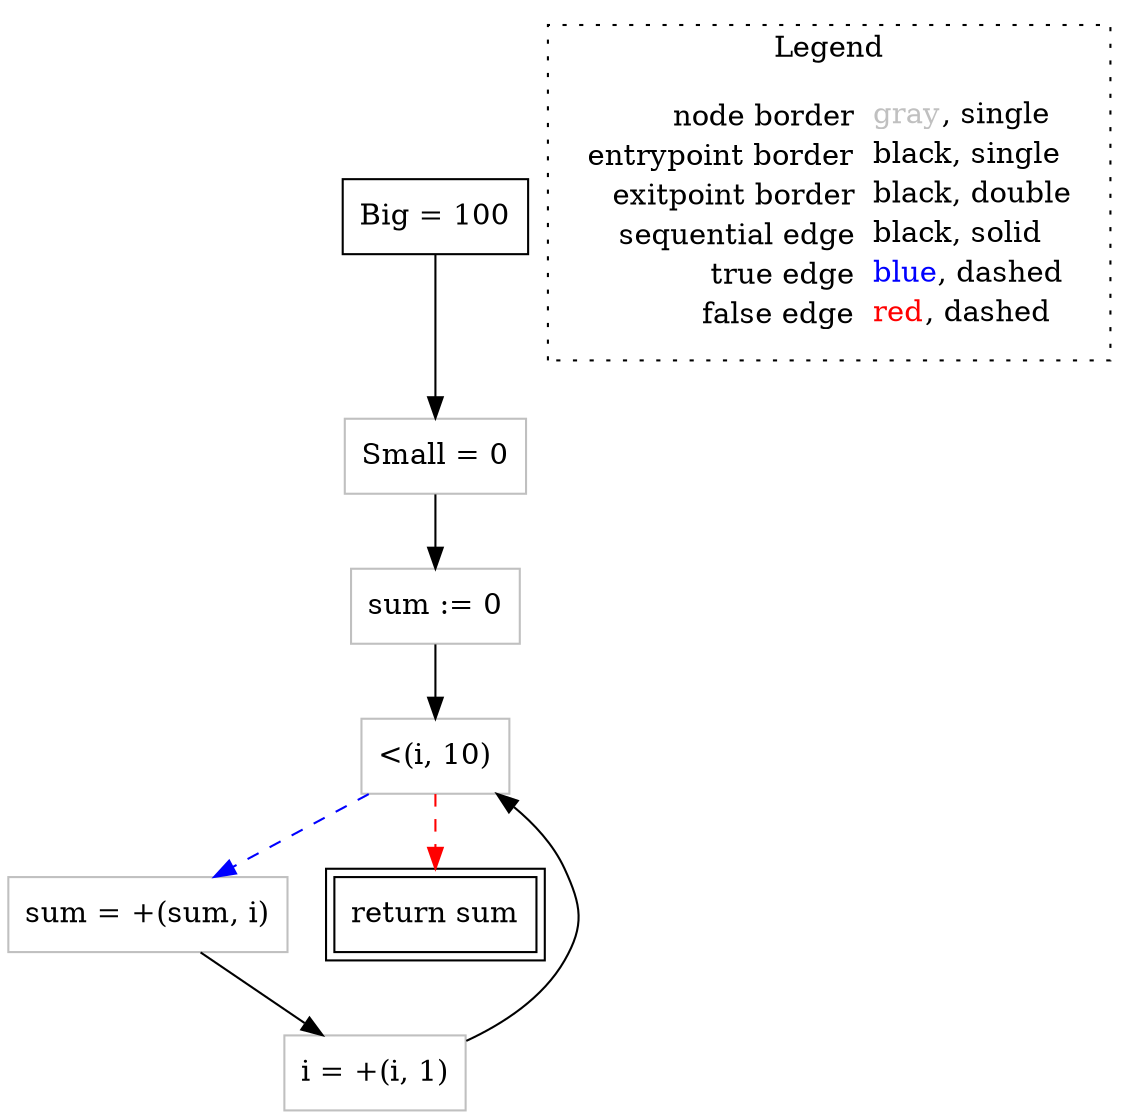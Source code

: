 digraph {
	"node0" [shape="rect",color="black",label=<Big = 100>];
	"node1" [shape="rect",color="gray",label=<sum := 0>];
	"node2" [shape="rect",color="gray",label=<&lt;(i, 10)>];
	"node3" [shape="rect",color="gray",label=<sum = +(sum, i)>];
	"node4" [shape="rect",color="gray",label=<Small = 0>];
	"node5" [shape="rect",color="black",peripheries="2",label=<return sum>];
	"node6" [shape="rect",color="gray",label=<i = +(i, 1)>];
	"node1" -> "node2" [color="black"];
	"node2" -> "node3" [color="blue",style="dashed"];
	"node2" -> "node5" [color="red",style="dashed"];
	"node3" -> "node6" [color="black"];
	"node0" -> "node4" [color="black"];
	"node4" -> "node1" [color="black"];
	"node6" -> "node2" [color="black"];
subgraph cluster_legend {
	label="Legend";
	style=dotted;
	node [shape=plaintext];
	"legend" [label=<<table border="0" cellpadding="2" cellspacing="0" cellborder="0"><tr><td align="right">node border&nbsp;</td><td align="left"><font color="gray">gray</font>, single</td></tr><tr><td align="right">entrypoint border&nbsp;</td><td align="left"><font color="black">black</font>, single</td></tr><tr><td align="right">exitpoint border&nbsp;</td><td align="left"><font color="black">black</font>, double</td></tr><tr><td align="right">sequential edge&nbsp;</td><td align="left"><font color="black">black</font>, solid</td></tr><tr><td align="right">true edge&nbsp;</td><td align="left"><font color="blue">blue</font>, dashed</td></tr><tr><td align="right">false edge&nbsp;</td><td align="left"><font color="red">red</font>, dashed</td></tr></table>>];
}

}
